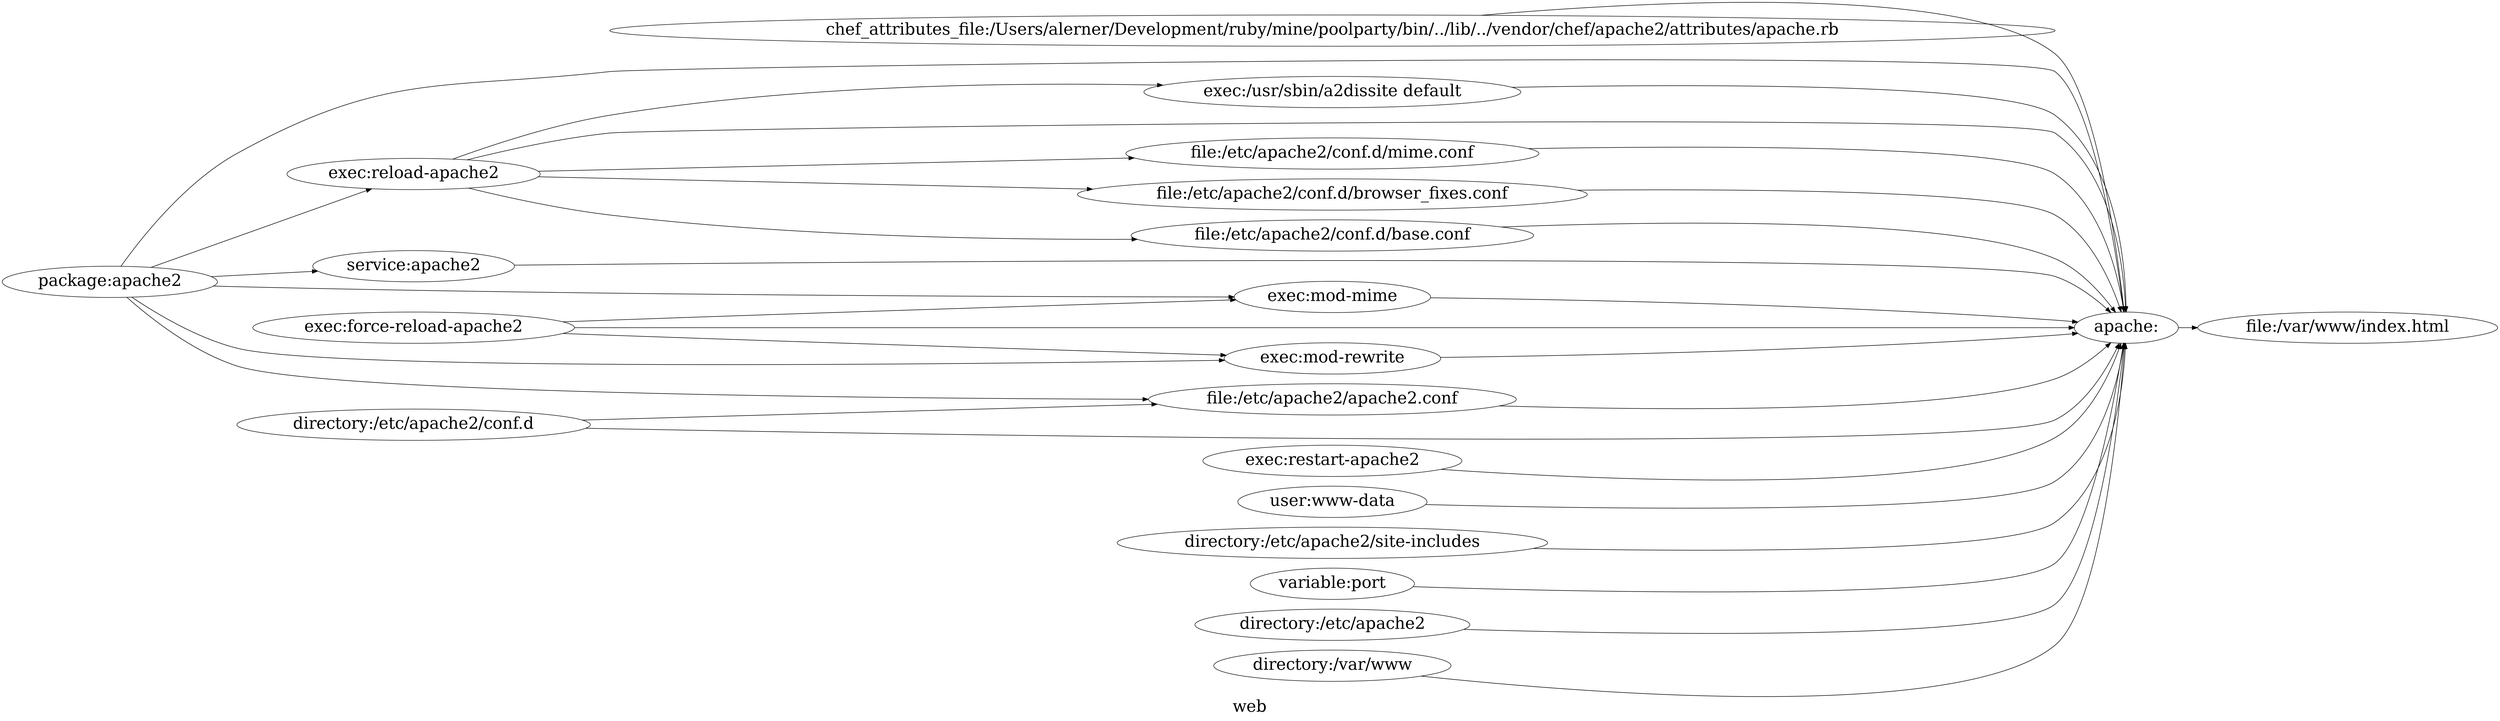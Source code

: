 digraph GRATR__Digraph {
    label = "web"
    rankdir = LR
    fontsize = 30
    bgcolor = white
    "chef_attributes_file:/Users/alerner/Development/ruby/mine/poolparty/bin/../lib/../vendor/chef/apache2/attributes/apache.rb" [
        color = "#111111",
        fontsize = 30,
        style = rounded,
        label = "chef_attributes_file:/Users/alerner/Development/ruby/mine/poolparty/bin/../lib/../vendor/chef/apache2/attributes/apache.rb"
    ]

    "service:apache2" [
        color = "#111111",
        fontsize = 30,
        style = rounded,
        label = "service:apache2"
    ]

    "exec:force-reload-apache2" [
        color = "#111111",
        fontsize = 30,
        style = rounded,
        label = "exec:force-reload-apache2"
    ]

    "exec:mod-mime" [
        color = "#111111",
        fontsize = 30,
        style = rounded,
        label = "exec:mod-mime"
    ]

    "exec:restart-apache2" [
        color = "#111111",
        fontsize = 30,
        style = rounded,
        label = "exec:restart-apache2"
    ]

    "exec:mod-rewrite" [
        color = "#111111",
        fontsize = 30,
        style = rounded,
        label = "exec:mod-rewrite"
    ]

    "file:/etc/apache2/conf.d/base.conf" [
        color = "#111111",
        fontsize = 30,
        style = rounded,
        label = "file:/etc/apache2/conf.d/base.conf"
    ]

    "exec:/usr/sbin/a2dissite default" [
        color = "#111111",
        fontsize = 30,
        style = rounded,
        label = "exec:/usr/sbin/a2dissite default"
    ]

    "user:www-data" [
        color = "#111111",
        fontsize = 30,
        style = rounded,
        label = "user:www-data"
    ]

    "file:/etc/apache2/apache2.conf" [
        color = "#111111",
        fontsize = 30,
        style = rounded,
        label = "file:/etc/apache2/apache2.conf"
    ]

    "directory:/etc/apache2/site-includes" [
        color = "#111111",
        fontsize = 30,
        style = rounded,
        label = "directory:/etc/apache2/site-includes"
    ]

    "apache:" [
        color = "#111111",
        fontsize = 30,
        style = rounded,
        label = "apache:"
    ]

    "file:/etc/apache2/conf.d/mime.conf" [
        color = "#111111",
        fontsize = 30,
        style = rounded,
        label = "file:/etc/apache2/conf.d/mime.conf"
    ]

    "directory:/etc/apache2/conf.d" [
        color = "#111111",
        fontsize = 30,
        style = rounded,
        label = "directory:/etc/apache2/conf.d"
    ]

    "variable:port" [
        color = "#111111",
        fontsize = 30,
        style = rounded,
        label = "variable:port"
    ]

    "exec:reload-apache2" [
        color = "#111111",
        fontsize = 30,
        style = rounded,
        label = "exec:reload-apache2"
    ]

    "directory:/etc/apache2" [
        color = "#111111",
        fontsize = 30,
        style = rounded,
        label = "directory:/etc/apache2"
    ]

    "directory:/var/www" [
        color = "#111111",
        fontsize = 30,
        style = rounded,
        label = "directory:/var/www"
    ]

    "file:/var/www/index.html" [
        color = "#111111",
        fontsize = 30,
        style = rounded,
        label = "file:/var/www/index.html"
    ]

    "file:/etc/apache2/conf.d/browser_fixes.conf" [
        color = "#111111",
        fontsize = 30,
        style = rounded,
        label = "file:/etc/apache2/conf.d/browser_fixes.conf"
    ]

    "package:apache2" [
        color = "#111111",
        fontsize = 30,
        style = rounded,
        label = "package:apache2"
    ]

    "directory:/etc/apache2/conf.d" -> "apache:" [
        fontsize = 30
    ]

    "apache:" -> "file:/var/www/index.html" [
        fontsize = 30
    ]

    "file:/etc/apache2/conf.d/browser_fixes.conf" -> "apache:" [
        fontsize = 30
    ]

    "exec:reload-apache2" -> "file:/etc/apache2/conf.d/base.conf" [
        fontsize = 30
    ]

    "package:apache2" -> "exec:reload-apache2" [
        fontsize = 30
    ]

    "package:apache2" -> "exec:mod-rewrite" [
        fontsize = 30
    ]

    "exec:reload-apache2" -> "apache:" [
        fontsize = 30
    ]

    "directory:/etc/apache2/conf.d" -> "file:/etc/apache2/apache2.conf" [
        fontsize = 30
    ]

    "file:/etc/apache2/apache2.conf" -> "apache:" [
        fontsize = 30
    ]

    "user:www-data" -> "apache:" [
        fontsize = 30
    ]

    "file:/etc/apache2/conf.d/mime.conf" -> "apache:" [
        fontsize = 30
    ]

    "directory:/etc/apache2/site-includes" -> "apache:" [
        fontsize = 30
    ]

    "exec:force-reload-apache2" -> "exec:mod-mime" [
        fontsize = 30
    ]

    "chef_attributes_file:/Users/alerner/Development/ruby/mine/poolparty/bin/../lib/../vendor/chef/apache2/attributes/apache.rb" -> "apache:" [
        fontsize = 30
    ]

    "exec:reload-apache2" -> "file:/etc/apache2/conf.d/browser_fixes.conf" [
        fontsize = 30
    ]

    "exec:reload-apache2" -> "file:/etc/apache2/conf.d/mime.conf" [
        fontsize = 30
    ]

    "exec:reload-apache2" -> "exec:/usr/sbin/a2dissite default" [
        fontsize = 30
    ]

    "exec:mod-mime" -> "apache:" [
        fontsize = 30
    ]

    "exec:force-reload-apache2" -> "exec:mod-rewrite" [
        fontsize = 30
    ]

    "directory:/var/www" -> "apache:" [
        fontsize = 30
    ]

    "directory:/etc/apache2" -> "apache:" [
        fontsize = 30
    ]

    "variable:port" -> "apache:" [
        fontsize = 30
    ]

    "file:/etc/apache2/conf.d/base.conf" -> "apache:" [
        fontsize = 30
    ]

    "exec:force-reload-apache2" -> "apache:" [
        fontsize = 30
    ]

    "exec:mod-rewrite" -> "apache:" [
        fontsize = 30
    ]

    "service:apache2" -> "apache:" [
        fontsize = 30
    ]

    "package:apache2" -> "apache:" [
        fontsize = 30
    ]

    "package:apache2" -> "file:/etc/apache2/apache2.conf" [
        fontsize = 30
    ]

    "package:apache2" -> "exec:mod-mime" [
        fontsize = 30
    ]

    "package:apache2" -> "service:apache2" [
        fontsize = 30
    ]

    "exec:/usr/sbin/a2dissite default" -> "apache:" [
        fontsize = 30
    ]

    "exec:restart-apache2" -> "apache:" [
        fontsize = 30
    ]

}

